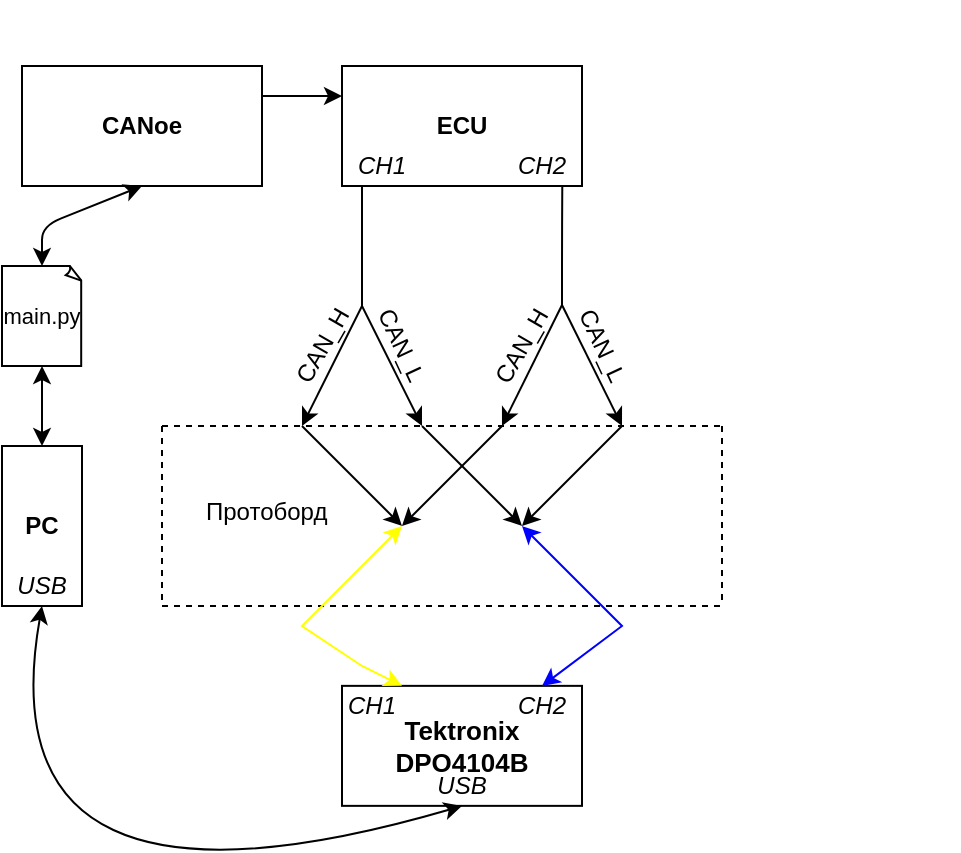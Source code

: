 <mxfile version="10.7.7" type="device"><diagram id="TuwirwjXy_FtZv9AETVX" name="Page-1"><mxGraphModel dx="821" dy="471" grid="1" gridSize="10" guides="1" tooltips="1" connect="1" arrows="1" fold="1" page="1" pageScale="1" pageWidth="850" pageHeight="1100" math="0" shadow="0"><root><mxCell id="0"/><mxCell id="1" parent="0"/><mxCell id="CI1WI5bXjWLFSdsnT_L9-2" value="&lt;b&gt;ECU&lt;/b&gt;" style="rounded=0;whiteSpace=wrap;html=1;" vertex="1" parent="1"><mxGeometry x="250" y="650" width="120" height="60" as="geometry"/></mxCell><mxCell id="CI1WI5bXjWLFSdsnT_L9-4" value="&lt;b&gt;CANoe&lt;/b&gt;" style="rounded=0;whiteSpace=wrap;html=1;" vertex="1" parent="1"><mxGeometry x="90" y="650" width="120" height="60" as="geometry"/></mxCell><mxCell id="CI1WI5bXjWLFSdsnT_L9-5" value="" style="endArrow=none;html=1;entryX=0.25;entryY=1;entryDx=0;entryDy=0;" edge="1" parent="1" target="CI1WI5bXjWLFSdsnT_L9-7"><mxGeometry width="50" height="50" relative="1" as="geometry"><mxPoint x="260" y="770" as="sourcePoint"/><mxPoint x="140" y="730" as="targetPoint"/></mxGeometry></mxCell><mxCell id="CI1WI5bXjWLFSdsnT_L9-7" value="&lt;div align=&quot;left&quot;&gt;&lt;i&gt;CH1&lt;/i&gt;&lt;/div&gt;" style="text;html=1;strokeColor=none;fillColor=none;align=center;verticalAlign=middle;whiteSpace=wrap;rounded=0;rotation=0;" vertex="1" parent="1"><mxGeometry x="250" y="690" width="40" height="20" as="geometry"/></mxCell><mxCell id="CI1WI5bXjWLFSdsnT_L9-8" value="&lt;div align=&quot;right&quot;&gt;&lt;i&gt;CH2&lt;/i&gt;&lt;/div&gt;" style="text;html=1;strokeColor=none;fillColor=none;align=center;verticalAlign=middle;whiteSpace=wrap;rounded=0;" vertex="1" parent="1"><mxGeometry x="330" y="690" width="40" height="20" as="geometry"/></mxCell><mxCell id="CI1WI5bXjWLFSdsnT_L9-9" value="" style="endArrow=classic;html=1;" edge="1" parent="1"><mxGeometry width="50" height="50" relative="1" as="geometry"><mxPoint x="550" y="625" as="sourcePoint"/><mxPoint x="550" y="625" as="targetPoint"/></mxGeometry></mxCell><mxCell id="CI1WI5bXjWLFSdsnT_L9-11" value="" style="endArrow=classic;html=1;rounded=0;" edge="1" parent="1"><mxGeometry width="50" height="50" relative="1" as="geometry"><mxPoint x="260" y="770" as="sourcePoint"/><mxPoint x="290" y="830" as="targetPoint"/><Array as="points"/></mxGeometry></mxCell><mxCell id="CI1WI5bXjWLFSdsnT_L9-15" value="" style="endArrow=classic;html=1;rounded=0;" edge="1" parent="1"><mxGeometry width="50" height="50" relative="1" as="geometry"><mxPoint x="260" y="770" as="sourcePoint"/><mxPoint x="230" y="830" as="targetPoint"/><Array as="points"/></mxGeometry></mxCell><mxCell id="CI1WI5bXjWLFSdsnT_L9-17" value="CAN_H" style="text;html=1;strokeColor=none;fillColor=none;align=center;verticalAlign=middle;whiteSpace=wrap;rounded=0;rotation=-60;" vertex="1" parent="1"><mxGeometry x="220" y="779.5" width="40" height="20" as="geometry"/></mxCell><mxCell id="CI1WI5bXjWLFSdsnT_L9-18" value="CAN_L" style="text;html=1;strokeColor=none;fillColor=none;align=center;verticalAlign=middle;whiteSpace=wrap;rounded=0;rotation=65;" vertex="1" parent="1"><mxGeometry x="260" y="779.5" width="40" height="20" as="geometry"/></mxCell><mxCell id="CI1WI5bXjWLFSdsnT_L9-22" value="" style="endArrow=none;html=1;entryX=0.25;entryY=1;entryDx=0;entryDy=0;" edge="1" parent="1"><mxGeometry width="50" height="50" relative="1" as="geometry"><mxPoint x="360" y="769.5" as="sourcePoint"/><mxPoint x="360.143" y="709.786" as="targetPoint"/><Array as="points"><mxPoint x="360" y="739.5"/></Array></mxGeometry></mxCell><mxCell id="CI1WI5bXjWLFSdsnT_L9-23" value="" style="endArrow=classic;html=1;rounded=0;" edge="1" parent="1"><mxGeometry width="50" height="50" relative="1" as="geometry"><mxPoint x="360" y="769.5" as="sourcePoint"/><mxPoint x="390" y="830" as="targetPoint"/><Array as="points"/></mxGeometry></mxCell><mxCell id="CI1WI5bXjWLFSdsnT_L9-24" value="" style="endArrow=classic;html=1;rounded=0;" edge="1" parent="1"><mxGeometry width="50" height="50" relative="1" as="geometry"><mxPoint x="360" y="769.5" as="sourcePoint"/><mxPoint x="330" y="830" as="targetPoint"/><Array as="points"/></mxGeometry></mxCell><mxCell id="CI1WI5bXjWLFSdsnT_L9-25" value="CAN_L" style="text;html=1;strokeColor=none;fillColor=none;align=center;verticalAlign=middle;whiteSpace=wrap;rounded=0;rotation=65;" vertex="1" parent="1"><mxGeometry x="360" y="780" width="40" height="20" as="geometry"/></mxCell><mxCell id="CI1WI5bXjWLFSdsnT_L9-26" value="CAN_H" style="text;html=1;strokeColor=none;fillColor=none;align=center;verticalAlign=middle;whiteSpace=wrap;rounded=0;rotation=-60;" vertex="1" parent="1"><mxGeometry x="320" y="780" width="40" height="20" as="geometry"/></mxCell><mxCell id="CI1WI5bXjWLFSdsnT_L9-27" value="" style="endArrow=classic;html=1;exitX=1;exitY=0.25;exitDx=0;exitDy=0;entryX=0;entryY=0.25;entryDx=0;entryDy=0;" edge="1" parent="1" source="CI1WI5bXjWLFSdsnT_L9-4" target="CI1WI5bXjWLFSdsnT_L9-2"><mxGeometry width="50" height="50" relative="1" as="geometry"><mxPoint x="140" y="790" as="sourcePoint"/><mxPoint x="190" y="740" as="targetPoint"/></mxGeometry></mxCell><mxCell id="CI1WI5bXjWLFSdsnT_L9-32" value="" style="endArrow=classic;html=1;rounded=0;" edge="1" parent="1"><mxGeometry width="50" height="50" relative="1" as="geometry"><mxPoint x="230" y="830" as="sourcePoint"/><mxPoint x="280" y="880" as="targetPoint"/><Array as="points"/></mxGeometry></mxCell><mxCell id="CI1WI5bXjWLFSdsnT_L9-33" value="" style="endArrow=classic;html=1;rounded=0;" edge="1" parent="1"><mxGeometry width="50" height="50" relative="1" as="geometry"><mxPoint x="330" y="830" as="sourcePoint"/><mxPoint x="280" y="880" as="targetPoint"/><Array as="points"/></mxGeometry></mxCell><mxCell id="CI1WI5bXjWLFSdsnT_L9-34" value="" style="endArrow=classic;html=1;rounded=0;" edge="1" parent="1"><mxGeometry width="50" height="50" relative="1" as="geometry"><mxPoint x="290" y="830" as="sourcePoint"/><mxPoint x="340" y="880" as="targetPoint"/><Array as="points"/></mxGeometry></mxCell><mxCell id="CI1WI5bXjWLFSdsnT_L9-35" value="" style="endArrow=classic;html=1;rounded=0;" edge="1" parent="1"><mxGeometry width="50" height="50" relative="1" as="geometry"><mxPoint x="390" y="830" as="sourcePoint"/><mxPoint x="340" y="880" as="targetPoint"/><Array as="points"/></mxGeometry></mxCell><mxCell id="CI1WI5bXjWLFSdsnT_L9-36" value="" style="endArrow=none;dashed=1;html=1;" edge="1" parent="1"><mxGeometry width="50" height="50" relative="1" as="geometry"><mxPoint x="160" y="830" as="sourcePoint"/><mxPoint x="440" y="830" as="targetPoint"/></mxGeometry></mxCell><mxCell id="CI1WI5bXjWLFSdsnT_L9-37" value="" style="endArrow=none;dashed=1;html=1;" edge="1" parent="1"><mxGeometry width="50" height="50" relative="1" as="geometry"><mxPoint x="160" y="920" as="sourcePoint"/><mxPoint x="440" y="920" as="targetPoint"/></mxGeometry></mxCell><mxCell id="CI1WI5bXjWLFSdsnT_L9-38" value="" style="endArrow=none;dashed=1;html=1;" edge="1" parent="1"><mxGeometry width="50" height="50" relative="1" as="geometry"><mxPoint x="160" y="830" as="sourcePoint"/><mxPoint x="160" y="920" as="targetPoint"/></mxGeometry></mxCell><mxCell id="CI1WI5bXjWLFSdsnT_L9-40" value="" style="endArrow=none;dashed=1;html=1;" edge="1" parent="1"><mxGeometry width="50" height="50" relative="1" as="geometry"><mxPoint x="440" y="830" as="sourcePoint"/><mxPoint x="440" y="920" as="targetPoint"/></mxGeometry></mxCell><mxCell id="CI1WI5bXjWLFSdsnT_L9-41" value="&lt;font style=&quot;font-size: 13px&quot;&gt;&lt;b&gt;&lt;font style=&quot;font-size: 13px&quot;&gt;Tektronix DPO4104B&lt;/font&gt;&lt;/b&gt;&lt;/font&gt;" style="rounded=0;whiteSpace=wrap;html=1;" vertex="1" parent="1"><mxGeometry x="250" y="959.929" width="120" height="60" as="geometry"/></mxCell><mxCell id="CI1WI5bXjWLFSdsnT_L9-42" value="" style="endArrow=classic;html=1;exitX=0.25;exitY=0;exitDx=0;exitDy=0;strokeColor=#FFFF00;startArrow=classic;startFill=1;rounded=0;" edge="1" parent="1" source="CI1WI5bXjWLFSdsnT_L9-41"><mxGeometry width="50" height="50" relative="1" as="geometry"><mxPoint x="90" y="1080" as="sourcePoint"/><mxPoint x="280" y="880" as="targetPoint"/><Array as="points"><mxPoint x="260" y="950"/><mxPoint x="230" y="930"/></Array></mxGeometry></mxCell><mxCell id="CI1WI5bXjWLFSdsnT_L9-44" value="&lt;div align=&quot;left&quot;&gt;&lt;i&gt;CH2&lt;/i&gt;&lt;/div&gt;" style="text;html=1;strokeColor=none;fillColor=none;align=center;verticalAlign=middle;whiteSpace=wrap;rounded=0;rotation=0;" vertex="1" parent="1"><mxGeometry x="340" y="960" width="20" height="20" as="geometry"/></mxCell><mxCell id="CI1WI5bXjWLFSdsnT_L9-45" value="&lt;div align=&quot;left&quot;&gt;&lt;i&gt;CH1&lt;/i&gt;&lt;/div&gt;" style="text;html=1;strokeColor=none;fillColor=none;align=center;verticalAlign=middle;whiteSpace=wrap;rounded=0;rotation=0;" vertex="1" parent="1"><mxGeometry x="250" y="960" width="30" height="20" as="geometry"/></mxCell><mxCell id="CI1WI5bXjWLFSdsnT_L9-48" value="" style="endArrow=classic;html=1;exitX=0.5;exitY=0;exitDx=0;exitDy=0;strokeColor=#0000FF;startArrow=classic;startFill=1;rounded=0;" edge="1" parent="1" source="CI1WI5bXjWLFSdsnT_L9-44"><mxGeometry width="50" height="50" relative="1" as="geometry"><mxPoint x="570.143" y="910" as="sourcePoint"/><mxPoint x="340" y="880" as="targetPoint"/><Array as="points"><mxPoint x="390" y="930"/></Array></mxGeometry></mxCell><mxCell id="CI1WI5bXjWLFSdsnT_L9-49" value="Протоборд" style="text;html=1;resizable=0;points=[];autosize=1;align=left;verticalAlign=top;spacingTop=-4;" vertex="1" parent="1"><mxGeometry x="180" y="863" width="80" height="20" as="geometry"/></mxCell><mxCell id="CI1WI5bXjWLFSdsnT_L9-50" value="&lt;b&gt;PC&lt;/b&gt;" style="rounded=0;whiteSpace=wrap;html=1;rotation=0;" vertex="1" parent="1"><mxGeometry x="80" y="840" width="40" height="80" as="geometry"/></mxCell><mxCell id="CI1WI5bXjWLFSdsnT_L9-51" value="&lt;div align=&quot;left&quot;&gt;&lt;i&gt;USB&lt;/i&gt;&lt;/div&gt;" style="text;html=1;strokeColor=none;fillColor=none;align=center;verticalAlign=middle;whiteSpace=wrap;rounded=0;rotation=0;" vertex="1" parent="1"><mxGeometry x="295" y="1000" width="30" height="20" as="geometry"/></mxCell><mxCell id="CI1WI5bXjWLFSdsnT_L9-52" value="" style="endArrow=classic;startArrow=classic;html=1;strokeColor=#000000;entryX=0.5;entryY=1;entryDx=0;entryDy=0;exitX=0.5;exitY=1;exitDx=0;exitDy=0;curved=1;" edge="1" parent="1" source="CI1WI5bXjWLFSdsnT_L9-50" target="CI1WI5bXjWLFSdsnT_L9-51"><mxGeometry width="50" height="50" relative="1" as="geometry"><mxPoint x="80" y="1100" as="sourcePoint"/><mxPoint x="130" y="1050" as="targetPoint"/><Array as="points"><mxPoint x="70" y="1090"/></Array></mxGeometry></mxCell><mxCell id="CI1WI5bXjWLFSdsnT_L9-55" value="&lt;i&gt;USB&lt;/i&gt;" style="text;html=1;strokeColor=none;fillColor=none;align=center;verticalAlign=middle;whiteSpace=wrap;rounded=0;" vertex="1" parent="1"><mxGeometry x="80" y="900" width="40" height="20" as="geometry"/></mxCell><mxCell id="CI1WI5bXjWLFSdsnT_L9-56" value="&lt;font style=&quot;font-size: 11px&quot;&gt;main.py&lt;/font&gt;" style="whiteSpace=wrap;html=1;shape=mxgraph.basic.document" vertex="1" parent="1"><mxGeometry x="80" y="750" width="40" height="50" as="geometry"/></mxCell><mxCell id="CI1WI5bXjWLFSdsnT_L9-58" value="" style="endArrow=classic;startArrow=classic;html=1;strokeColor=#000000;entryX=0.5;entryY=1;entryDx=0;entryDy=0;entryPerimeter=0;exitX=0.5;exitY=0;exitDx=0;exitDy=0;" edge="1" parent="1" source="CI1WI5bXjWLFSdsnT_L9-50" target="CI1WI5bXjWLFSdsnT_L9-56"><mxGeometry width="50" height="50" relative="1" as="geometry"><mxPoint x="40" y="1070" as="sourcePoint"/><mxPoint x="90" y="1020" as="targetPoint"/></mxGeometry></mxCell><mxCell id="CI1WI5bXjWLFSdsnT_L9-59" value="" style="endArrow=classic;startArrow=classic;html=1;strokeColor=#000000;entryX=0.5;entryY=1;entryDx=0;entryDy=0;exitX=0.5;exitY=0;exitDx=0;exitDy=0;exitPerimeter=0;" edge="1" parent="1" source="CI1WI5bXjWLFSdsnT_L9-56" target="CI1WI5bXjWLFSdsnT_L9-4"><mxGeometry width="50" height="50" relative="1" as="geometry"><mxPoint x="110.143" y="840.286" as="sourcePoint"/><mxPoint x="110.143" y="810" as="targetPoint"/><Array as="points"><mxPoint x="100" y="730"/></Array></mxGeometry></mxCell></root></mxGraphModel></diagram></mxfile>